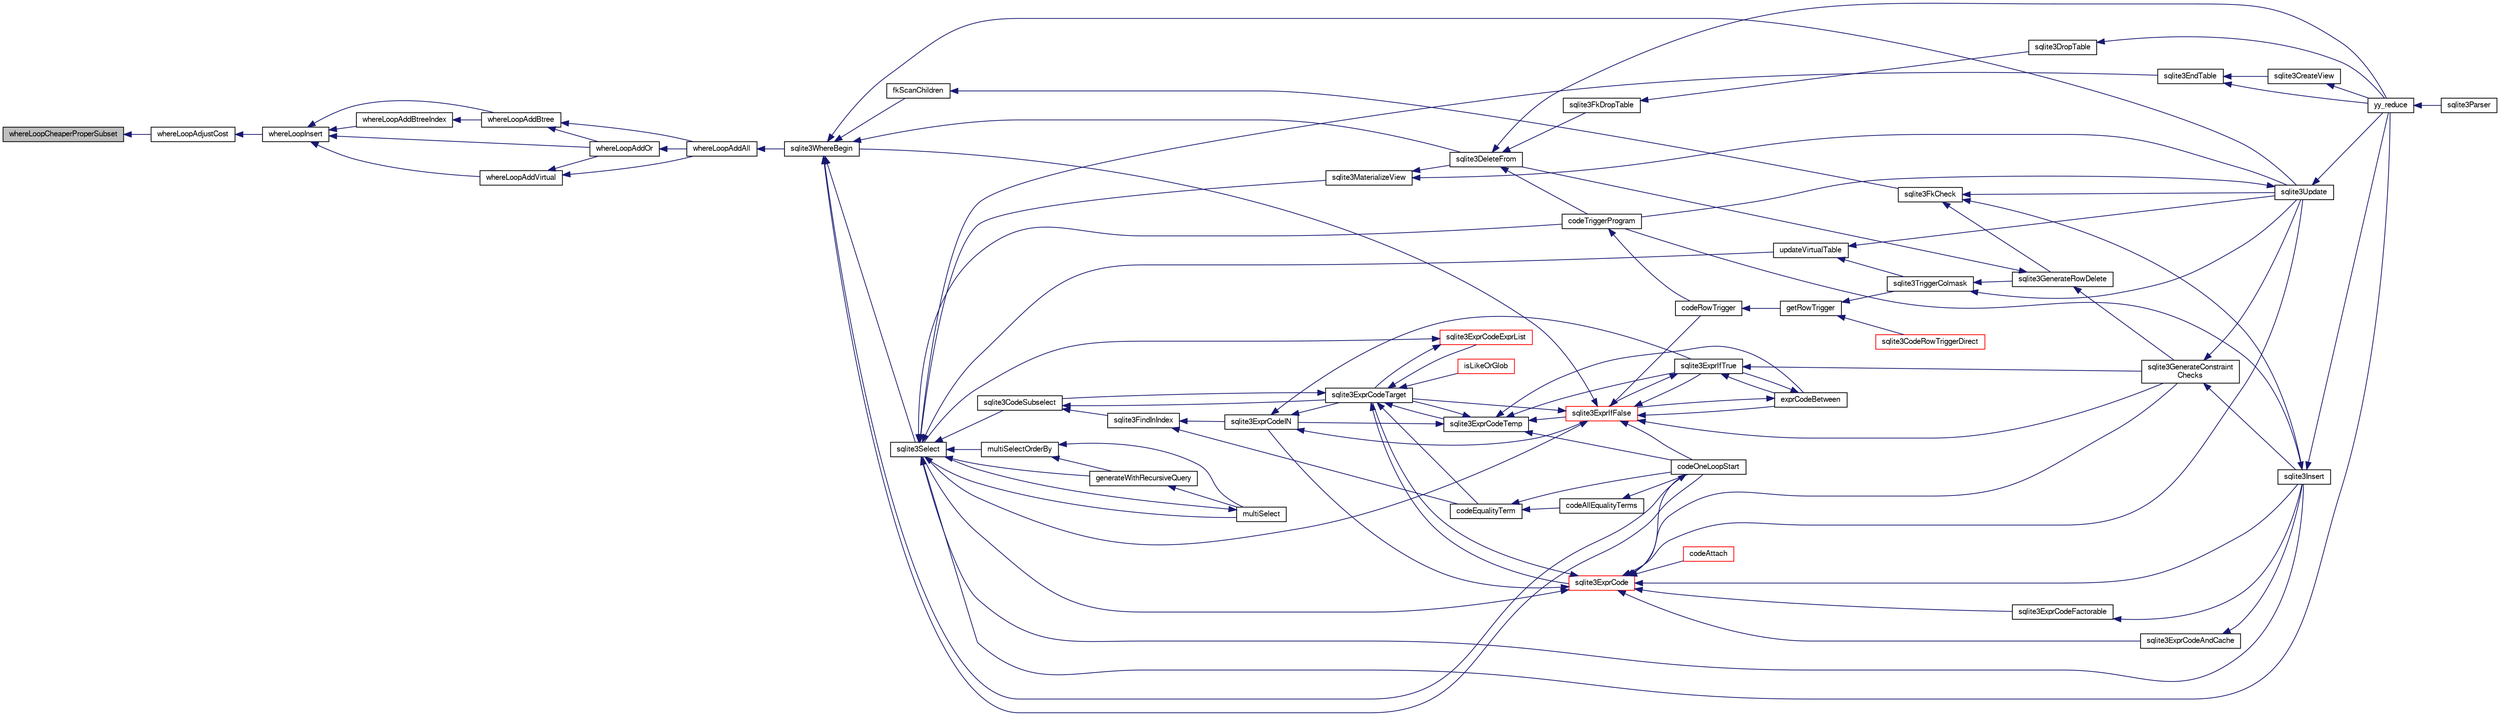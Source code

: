 digraph "whereLoopCheaperProperSubset"
{
  edge [fontname="FreeSans",fontsize="10",labelfontname="FreeSans",labelfontsize="10"];
  node [fontname="FreeSans",fontsize="10",shape=record];
  rankdir="LR";
  Node914257 [label="whereLoopCheaperProperSubset",height=0.2,width=0.4,color="black", fillcolor="grey75", style="filled", fontcolor="black"];
  Node914257 -> Node914258 [dir="back",color="midnightblue",fontsize="10",style="solid",fontname="FreeSans"];
  Node914258 [label="whereLoopAdjustCost",height=0.2,width=0.4,color="black", fillcolor="white", style="filled",URL="$sqlite3_8c.html#ae68abe85019c26b4953cf350270266be"];
  Node914258 -> Node914259 [dir="back",color="midnightblue",fontsize="10",style="solid",fontname="FreeSans"];
  Node914259 [label="whereLoopInsert",height=0.2,width=0.4,color="black", fillcolor="white", style="filled",URL="$sqlite3_8c.html#ada13bf44312e72e96852fb296905cd51"];
  Node914259 -> Node914260 [dir="back",color="midnightblue",fontsize="10",style="solid",fontname="FreeSans"];
  Node914260 [label="whereLoopAddBtreeIndex",height=0.2,width=0.4,color="black", fillcolor="white", style="filled",URL="$sqlite3_8c.html#abde05643b060182010b7eb8098125a05"];
  Node914260 -> Node914261 [dir="back",color="midnightblue",fontsize="10",style="solid",fontname="FreeSans"];
  Node914261 [label="whereLoopAddBtree",height=0.2,width=0.4,color="black", fillcolor="white", style="filled",URL="$sqlite3_8c.html#aefe415538d2f9e200227977d2edaab3b"];
  Node914261 -> Node914262 [dir="back",color="midnightblue",fontsize="10",style="solid",fontname="FreeSans"];
  Node914262 [label="whereLoopAddOr",height=0.2,width=0.4,color="black", fillcolor="white", style="filled",URL="$sqlite3_8c.html#a97235f1da77b1e3f85d7132c9229234c"];
  Node914262 -> Node914263 [dir="back",color="midnightblue",fontsize="10",style="solid",fontname="FreeSans"];
  Node914263 [label="whereLoopAddAll",height=0.2,width=0.4,color="black", fillcolor="white", style="filled",URL="$sqlite3_8c.html#a861eb511463c5b852550018fee710f53"];
  Node914263 -> Node914264 [dir="back",color="midnightblue",fontsize="10",style="solid",fontname="FreeSans"];
  Node914264 [label="sqlite3WhereBegin",height=0.2,width=0.4,color="black", fillcolor="white", style="filled",URL="$sqlite3_8c.html#acad049f5c9a96a8118cffd5e5ce89f7c"];
  Node914264 -> Node914265 [dir="back",color="midnightblue",fontsize="10",style="solid",fontname="FreeSans"];
  Node914265 [label="sqlite3DeleteFrom",height=0.2,width=0.4,color="black", fillcolor="white", style="filled",URL="$sqlite3_8c.html#ab9b4b45349188b49eabb23f94608a091"];
  Node914265 -> Node914266 [dir="back",color="midnightblue",fontsize="10",style="solid",fontname="FreeSans"];
  Node914266 [label="sqlite3FkDropTable",height=0.2,width=0.4,color="black", fillcolor="white", style="filled",URL="$sqlite3_8c.html#a1218c6fc74e89152ceaa4760e82f5ef9"];
  Node914266 -> Node914267 [dir="back",color="midnightblue",fontsize="10",style="solid",fontname="FreeSans"];
  Node914267 [label="sqlite3DropTable",height=0.2,width=0.4,color="black", fillcolor="white", style="filled",URL="$sqlite3_8c.html#a5534f77364b5568783c0e50db3c9defb"];
  Node914267 -> Node914268 [dir="back",color="midnightblue",fontsize="10",style="solid",fontname="FreeSans"];
  Node914268 [label="yy_reduce",height=0.2,width=0.4,color="black", fillcolor="white", style="filled",URL="$sqlite3_8c.html#a7c419a9b25711c666a9a2449ef377f14"];
  Node914268 -> Node914269 [dir="back",color="midnightblue",fontsize="10",style="solid",fontname="FreeSans"];
  Node914269 [label="sqlite3Parser",height=0.2,width=0.4,color="black", fillcolor="white", style="filled",URL="$sqlite3_8c.html#a0327d71a5fabe0b6a343d78a2602e72a"];
  Node914265 -> Node914270 [dir="back",color="midnightblue",fontsize="10",style="solid",fontname="FreeSans"];
  Node914270 [label="codeTriggerProgram",height=0.2,width=0.4,color="black", fillcolor="white", style="filled",URL="$sqlite3_8c.html#a120801f59d9281d201d2ff4b2606836e"];
  Node914270 -> Node914271 [dir="back",color="midnightblue",fontsize="10",style="solid",fontname="FreeSans"];
  Node914271 [label="codeRowTrigger",height=0.2,width=0.4,color="black", fillcolor="white", style="filled",URL="$sqlite3_8c.html#a463cea5aaaf388b560b206570a0022fc"];
  Node914271 -> Node914272 [dir="back",color="midnightblue",fontsize="10",style="solid",fontname="FreeSans"];
  Node914272 [label="getRowTrigger",height=0.2,width=0.4,color="black", fillcolor="white", style="filled",URL="$sqlite3_8c.html#a69626ef20b540d1a2b19cf56f3f45689"];
  Node914272 -> Node914273 [dir="back",color="midnightblue",fontsize="10",style="solid",fontname="FreeSans"];
  Node914273 [label="sqlite3CodeRowTriggerDirect",height=0.2,width=0.4,color="red", fillcolor="white", style="filled",URL="$sqlite3_8c.html#ad92829f9001bcf89a0299dad5a48acd4"];
  Node914272 -> Node914280 [dir="back",color="midnightblue",fontsize="10",style="solid",fontname="FreeSans"];
  Node914280 [label="sqlite3TriggerColmask",height=0.2,width=0.4,color="black", fillcolor="white", style="filled",URL="$sqlite3_8c.html#acace8e99e37ae5e84ea03c65e820c540"];
  Node914280 -> Node914275 [dir="back",color="midnightblue",fontsize="10",style="solid",fontname="FreeSans"];
  Node914275 [label="sqlite3GenerateRowDelete",height=0.2,width=0.4,color="black", fillcolor="white", style="filled",URL="$sqlite3_8c.html#a2c76cbf3027fc18fdbb8cb4cd96b77d9"];
  Node914275 -> Node914265 [dir="back",color="midnightblue",fontsize="10",style="solid",fontname="FreeSans"];
  Node914275 -> Node914276 [dir="back",color="midnightblue",fontsize="10",style="solid",fontname="FreeSans"];
  Node914276 [label="sqlite3GenerateConstraint\lChecks",height=0.2,width=0.4,color="black", fillcolor="white", style="filled",URL="$sqlite3_8c.html#aef639c1e6a0c0a67ca6e7690ad931bd2"];
  Node914276 -> Node914277 [dir="back",color="midnightblue",fontsize="10",style="solid",fontname="FreeSans"];
  Node914277 [label="sqlite3Insert",height=0.2,width=0.4,color="black", fillcolor="white", style="filled",URL="$sqlite3_8c.html#a5b17c9c2000bae6bdff8e6be48d7dc2b"];
  Node914277 -> Node914270 [dir="back",color="midnightblue",fontsize="10",style="solid",fontname="FreeSans"];
  Node914277 -> Node914268 [dir="back",color="midnightblue",fontsize="10",style="solid",fontname="FreeSans"];
  Node914276 -> Node914278 [dir="back",color="midnightblue",fontsize="10",style="solid",fontname="FreeSans"];
  Node914278 [label="sqlite3Update",height=0.2,width=0.4,color="black", fillcolor="white", style="filled",URL="$sqlite3_8c.html#ac5aa67c46e8cc8174566fabe6809fafa"];
  Node914278 -> Node914270 [dir="back",color="midnightblue",fontsize="10",style="solid",fontname="FreeSans"];
  Node914278 -> Node914268 [dir="back",color="midnightblue",fontsize="10",style="solid",fontname="FreeSans"];
  Node914280 -> Node914278 [dir="back",color="midnightblue",fontsize="10",style="solid",fontname="FreeSans"];
  Node914265 -> Node914268 [dir="back",color="midnightblue",fontsize="10",style="solid",fontname="FreeSans"];
  Node914264 -> Node914281 [dir="back",color="midnightblue",fontsize="10",style="solid",fontname="FreeSans"];
  Node914281 [label="fkScanChildren",height=0.2,width=0.4,color="black", fillcolor="white", style="filled",URL="$sqlite3_8c.html#a67c9dcb484336b3155e7a82a037d4691"];
  Node914281 -> Node914282 [dir="back",color="midnightblue",fontsize="10",style="solid",fontname="FreeSans"];
  Node914282 [label="sqlite3FkCheck",height=0.2,width=0.4,color="black", fillcolor="white", style="filled",URL="$sqlite3_8c.html#aa38fb76c7d6f48f19772877a41703b92"];
  Node914282 -> Node914275 [dir="back",color="midnightblue",fontsize="10",style="solid",fontname="FreeSans"];
  Node914282 -> Node914277 [dir="back",color="midnightblue",fontsize="10",style="solid",fontname="FreeSans"];
  Node914282 -> Node914278 [dir="back",color="midnightblue",fontsize="10",style="solid",fontname="FreeSans"];
  Node914264 -> Node914283 [dir="back",color="midnightblue",fontsize="10",style="solid",fontname="FreeSans"];
  Node914283 [label="sqlite3Select",height=0.2,width=0.4,color="black", fillcolor="white", style="filled",URL="$sqlite3_8c.html#a2465ee8c956209ba4b272477b7c21a45"];
  Node914283 -> Node914284 [dir="back",color="midnightblue",fontsize="10",style="solid",fontname="FreeSans"];
  Node914284 [label="sqlite3CodeSubselect",height=0.2,width=0.4,color="black", fillcolor="white", style="filled",URL="$sqlite3_8c.html#aa69b46d2204a1d1b110107a1be12ee0c"];
  Node914284 -> Node914285 [dir="back",color="midnightblue",fontsize="10",style="solid",fontname="FreeSans"];
  Node914285 [label="sqlite3FindInIndex",height=0.2,width=0.4,color="black", fillcolor="white", style="filled",URL="$sqlite3_8c.html#af7d8c56ab0231f44bb5f87b3fafeffb2"];
  Node914285 -> Node914286 [dir="back",color="midnightblue",fontsize="10",style="solid",fontname="FreeSans"];
  Node914286 [label="sqlite3ExprCodeIN",height=0.2,width=0.4,color="black", fillcolor="white", style="filled",URL="$sqlite3_8c.html#ad9cf4f5b5ffb90c24a4a0900c8626193"];
  Node914286 -> Node914287 [dir="back",color="midnightblue",fontsize="10",style="solid",fontname="FreeSans"];
  Node914287 [label="sqlite3ExprCodeTarget",height=0.2,width=0.4,color="black", fillcolor="white", style="filled",URL="$sqlite3_8c.html#a4f308397a0a3ed299ed31aaa1ae2a293"];
  Node914287 -> Node914284 [dir="back",color="midnightblue",fontsize="10",style="solid",fontname="FreeSans"];
  Node914287 -> Node914288 [dir="back",color="midnightblue",fontsize="10",style="solid",fontname="FreeSans"];
  Node914288 [label="sqlite3ExprCodeTemp",height=0.2,width=0.4,color="black", fillcolor="white", style="filled",URL="$sqlite3_8c.html#a3bc5c1ccb3c5851847e2aeb4a84ae1fc"];
  Node914288 -> Node914286 [dir="back",color="midnightblue",fontsize="10",style="solid",fontname="FreeSans"];
  Node914288 -> Node914287 [dir="back",color="midnightblue",fontsize="10",style="solid",fontname="FreeSans"];
  Node914288 -> Node914289 [dir="back",color="midnightblue",fontsize="10",style="solid",fontname="FreeSans"];
  Node914289 [label="exprCodeBetween",height=0.2,width=0.4,color="black", fillcolor="white", style="filled",URL="$sqlite3_8c.html#abd053493214542bca8f406f42145d173"];
  Node914289 -> Node914290 [dir="back",color="midnightblue",fontsize="10",style="solid",fontname="FreeSans"];
  Node914290 [label="sqlite3ExprIfTrue",height=0.2,width=0.4,color="black", fillcolor="white", style="filled",URL="$sqlite3_8c.html#ad93a55237c23e1b743ab1f59df1a1444"];
  Node914290 -> Node914289 [dir="back",color="midnightblue",fontsize="10",style="solid",fontname="FreeSans"];
  Node914290 -> Node914291 [dir="back",color="midnightblue",fontsize="10",style="solid",fontname="FreeSans"];
  Node914291 [label="sqlite3ExprIfFalse",height=0.2,width=0.4,color="red", fillcolor="white", style="filled",URL="$sqlite3_8c.html#af97ecccb5d56e321e118414b08f65b71"];
  Node914291 -> Node914287 [dir="back",color="midnightblue",fontsize="10",style="solid",fontname="FreeSans"];
  Node914291 -> Node914289 [dir="back",color="midnightblue",fontsize="10",style="solid",fontname="FreeSans"];
  Node914291 -> Node914290 [dir="back",color="midnightblue",fontsize="10",style="solid",fontname="FreeSans"];
  Node914291 -> Node914276 [dir="back",color="midnightblue",fontsize="10",style="solid",fontname="FreeSans"];
  Node914291 -> Node914283 [dir="back",color="midnightblue",fontsize="10",style="solid",fontname="FreeSans"];
  Node914291 -> Node914271 [dir="back",color="midnightblue",fontsize="10",style="solid",fontname="FreeSans"];
  Node914291 -> Node914305 [dir="back",color="midnightblue",fontsize="10",style="solid",fontname="FreeSans"];
  Node914305 [label="codeOneLoopStart",height=0.2,width=0.4,color="black", fillcolor="white", style="filled",URL="$sqlite3_8c.html#aa868875120b151c169cc79139ed6e008"];
  Node914305 -> Node914264 [dir="back",color="midnightblue",fontsize="10",style="solid",fontname="FreeSans"];
  Node914291 -> Node914264 [dir="back",color="midnightblue",fontsize="10",style="solid",fontname="FreeSans"];
  Node914290 -> Node914276 [dir="back",color="midnightblue",fontsize="10",style="solid",fontname="FreeSans"];
  Node914289 -> Node914291 [dir="back",color="midnightblue",fontsize="10",style="solid",fontname="FreeSans"];
  Node914288 -> Node914290 [dir="back",color="midnightblue",fontsize="10",style="solid",fontname="FreeSans"];
  Node914288 -> Node914291 [dir="back",color="midnightblue",fontsize="10",style="solid",fontname="FreeSans"];
  Node914288 -> Node914305 [dir="back",color="midnightblue",fontsize="10",style="solid",fontname="FreeSans"];
  Node914287 -> Node914306 [dir="back",color="midnightblue",fontsize="10",style="solid",fontname="FreeSans"];
  Node914306 [label="sqlite3ExprCode",height=0.2,width=0.4,color="red", fillcolor="white", style="filled",URL="$sqlite3_8c.html#a75f270fb0b111b86924cca4ea507b417"];
  Node914306 -> Node914286 [dir="back",color="midnightblue",fontsize="10",style="solid",fontname="FreeSans"];
  Node914306 -> Node914287 [dir="back",color="midnightblue",fontsize="10",style="solid",fontname="FreeSans"];
  Node914306 -> Node914307 [dir="back",color="midnightblue",fontsize="10",style="solid",fontname="FreeSans"];
  Node914307 [label="sqlite3ExprCodeFactorable",height=0.2,width=0.4,color="black", fillcolor="white", style="filled",URL="$sqlite3_8c.html#a843f7fd58eec5a683c1fd8435fcd1e84"];
  Node914307 -> Node914277 [dir="back",color="midnightblue",fontsize="10",style="solid",fontname="FreeSans"];
  Node914306 -> Node914308 [dir="back",color="midnightblue",fontsize="10",style="solid",fontname="FreeSans"];
  Node914308 [label="sqlite3ExprCodeAndCache",height=0.2,width=0.4,color="black", fillcolor="white", style="filled",URL="$sqlite3_8c.html#ae3e46527d9b7fc9cb9236d21a5e6b1d8"];
  Node914308 -> Node914277 [dir="back",color="midnightblue",fontsize="10",style="solid",fontname="FreeSans"];
  Node914306 -> Node914309 [dir="back",color="midnightblue",fontsize="10",style="solid",fontname="FreeSans"];
  Node914309 [label="codeAttach",height=0.2,width=0.4,color="red", fillcolor="white", style="filled",URL="$sqlite3_8c.html#ade4e9e30d828a19c191fdcb098676d5b"];
  Node914306 -> Node914277 [dir="back",color="midnightblue",fontsize="10",style="solid",fontname="FreeSans"];
  Node914306 -> Node914276 [dir="back",color="midnightblue",fontsize="10",style="solid",fontname="FreeSans"];
  Node914306 -> Node914283 [dir="back",color="midnightblue",fontsize="10",style="solid",fontname="FreeSans"];
  Node914306 -> Node914278 [dir="back",color="midnightblue",fontsize="10",style="solid",fontname="FreeSans"];
  Node914306 -> Node914305 [dir="back",color="midnightblue",fontsize="10",style="solid",fontname="FreeSans"];
  Node914287 -> Node914318 [dir="back",color="midnightblue",fontsize="10",style="solid",fontname="FreeSans"];
  Node914318 [label="sqlite3ExprCodeExprList",height=0.2,width=0.4,color="red", fillcolor="white", style="filled",URL="$sqlite3_8c.html#a05b2b3dc3de7565de24eb3a2ff4e9566"];
  Node914318 -> Node914287 [dir="back",color="midnightblue",fontsize="10",style="solid",fontname="FreeSans"];
  Node914318 -> Node914283 [dir="back",color="midnightblue",fontsize="10",style="solid",fontname="FreeSans"];
  Node914287 -> Node914321 [dir="back",color="midnightblue",fontsize="10",style="solid",fontname="FreeSans"];
  Node914321 [label="isLikeOrGlob",height=0.2,width=0.4,color="red", fillcolor="white", style="filled",URL="$sqlite3_8c.html#a6c38e495198bf8976f68d1a6ebd74a50"];
  Node914287 -> Node914330 [dir="back",color="midnightblue",fontsize="10",style="solid",fontname="FreeSans"];
  Node914330 [label="codeEqualityTerm",height=0.2,width=0.4,color="black", fillcolor="white", style="filled",URL="$sqlite3_8c.html#ad88a57073f031452c9843e97f15acc47"];
  Node914330 -> Node914331 [dir="back",color="midnightblue",fontsize="10",style="solid",fontname="FreeSans"];
  Node914331 [label="codeAllEqualityTerms",height=0.2,width=0.4,color="black", fillcolor="white", style="filled",URL="$sqlite3_8c.html#a3095598b812500a4efe41bf17cd49381"];
  Node914331 -> Node914305 [dir="back",color="midnightblue",fontsize="10",style="solid",fontname="FreeSans"];
  Node914330 -> Node914305 [dir="back",color="midnightblue",fontsize="10",style="solid",fontname="FreeSans"];
  Node914286 -> Node914290 [dir="back",color="midnightblue",fontsize="10",style="solid",fontname="FreeSans"];
  Node914286 -> Node914291 [dir="back",color="midnightblue",fontsize="10",style="solid",fontname="FreeSans"];
  Node914285 -> Node914330 [dir="back",color="midnightblue",fontsize="10",style="solid",fontname="FreeSans"];
  Node914284 -> Node914287 [dir="back",color="midnightblue",fontsize="10",style="solid",fontname="FreeSans"];
  Node914283 -> Node914297 [dir="back",color="midnightblue",fontsize="10",style="solid",fontname="FreeSans"];
  Node914297 [label="sqlite3EndTable",height=0.2,width=0.4,color="black", fillcolor="white", style="filled",URL="$sqlite3_8c.html#a7b5f2c66c0f0b6f819d970ca389768b0"];
  Node914297 -> Node914298 [dir="back",color="midnightblue",fontsize="10",style="solid",fontname="FreeSans"];
  Node914298 [label="sqlite3CreateView",height=0.2,width=0.4,color="black", fillcolor="white", style="filled",URL="$sqlite3_8c.html#a9d85cb00ff71dee5cd9a019503a6982e"];
  Node914298 -> Node914268 [dir="back",color="midnightblue",fontsize="10",style="solid",fontname="FreeSans"];
  Node914297 -> Node914268 [dir="back",color="midnightblue",fontsize="10",style="solid",fontname="FreeSans"];
  Node914283 -> Node914332 [dir="back",color="midnightblue",fontsize="10",style="solid",fontname="FreeSans"];
  Node914332 [label="sqlite3MaterializeView",height=0.2,width=0.4,color="black", fillcolor="white", style="filled",URL="$sqlite3_8c.html#a4557984b0b75f998fb0c3f231c9b1def"];
  Node914332 -> Node914265 [dir="back",color="midnightblue",fontsize="10",style="solid",fontname="FreeSans"];
  Node914332 -> Node914278 [dir="back",color="midnightblue",fontsize="10",style="solid",fontname="FreeSans"];
  Node914283 -> Node914277 [dir="back",color="midnightblue",fontsize="10",style="solid",fontname="FreeSans"];
  Node914283 -> Node914314 [dir="back",color="midnightblue",fontsize="10",style="solid",fontname="FreeSans"];
  Node914314 [label="generateWithRecursiveQuery",height=0.2,width=0.4,color="black", fillcolor="white", style="filled",URL="$sqlite3_8c.html#ade2c3663fa9c3b9676507984b9483942"];
  Node914314 -> Node914315 [dir="back",color="midnightblue",fontsize="10",style="solid",fontname="FreeSans"];
  Node914315 [label="multiSelect",height=0.2,width=0.4,color="black", fillcolor="white", style="filled",URL="$sqlite3_8c.html#a6456c61f3d9b2389738753cedfa24fa7"];
  Node914315 -> Node914283 [dir="back",color="midnightblue",fontsize="10",style="solid",fontname="FreeSans"];
  Node914283 -> Node914315 [dir="back",color="midnightblue",fontsize="10",style="solid",fontname="FreeSans"];
  Node914283 -> Node914316 [dir="back",color="midnightblue",fontsize="10",style="solid",fontname="FreeSans"];
  Node914316 [label="multiSelectOrderBy",height=0.2,width=0.4,color="black", fillcolor="white", style="filled",URL="$sqlite3_8c.html#afcdb8488c6f4dfdadaf9f04bca35b808"];
  Node914316 -> Node914314 [dir="back",color="midnightblue",fontsize="10",style="solid",fontname="FreeSans"];
  Node914316 -> Node914315 [dir="back",color="midnightblue",fontsize="10",style="solid",fontname="FreeSans"];
  Node914283 -> Node914270 [dir="back",color="midnightblue",fontsize="10",style="solid",fontname="FreeSans"];
  Node914283 -> Node914333 [dir="back",color="midnightblue",fontsize="10",style="solid",fontname="FreeSans"];
  Node914333 [label="updateVirtualTable",height=0.2,width=0.4,color="black", fillcolor="white", style="filled",URL="$sqlite3_8c.html#a740220531db9293c39a2cdd7da3f74e1"];
  Node914333 -> Node914280 [dir="back",color="midnightblue",fontsize="10",style="solid",fontname="FreeSans"];
  Node914333 -> Node914278 [dir="back",color="midnightblue",fontsize="10",style="solid",fontname="FreeSans"];
  Node914283 -> Node914268 [dir="back",color="midnightblue",fontsize="10",style="solid",fontname="FreeSans"];
  Node914264 -> Node914278 [dir="back",color="midnightblue",fontsize="10",style="solid",fontname="FreeSans"];
  Node914264 -> Node914305 [dir="back",color="midnightblue",fontsize="10",style="solid",fontname="FreeSans"];
  Node914261 -> Node914263 [dir="back",color="midnightblue",fontsize="10",style="solid",fontname="FreeSans"];
  Node914259 -> Node914261 [dir="back",color="midnightblue",fontsize="10",style="solid",fontname="FreeSans"];
  Node914259 -> Node914334 [dir="back",color="midnightblue",fontsize="10",style="solid",fontname="FreeSans"];
  Node914334 [label="whereLoopAddVirtual",height=0.2,width=0.4,color="black", fillcolor="white", style="filled",URL="$sqlite3_8c.html#a33925379c63da49cea2e66c7780a4873"];
  Node914334 -> Node914262 [dir="back",color="midnightblue",fontsize="10",style="solid",fontname="FreeSans"];
  Node914334 -> Node914263 [dir="back",color="midnightblue",fontsize="10",style="solid",fontname="FreeSans"];
  Node914259 -> Node914262 [dir="back",color="midnightblue",fontsize="10",style="solid",fontname="FreeSans"];
}
